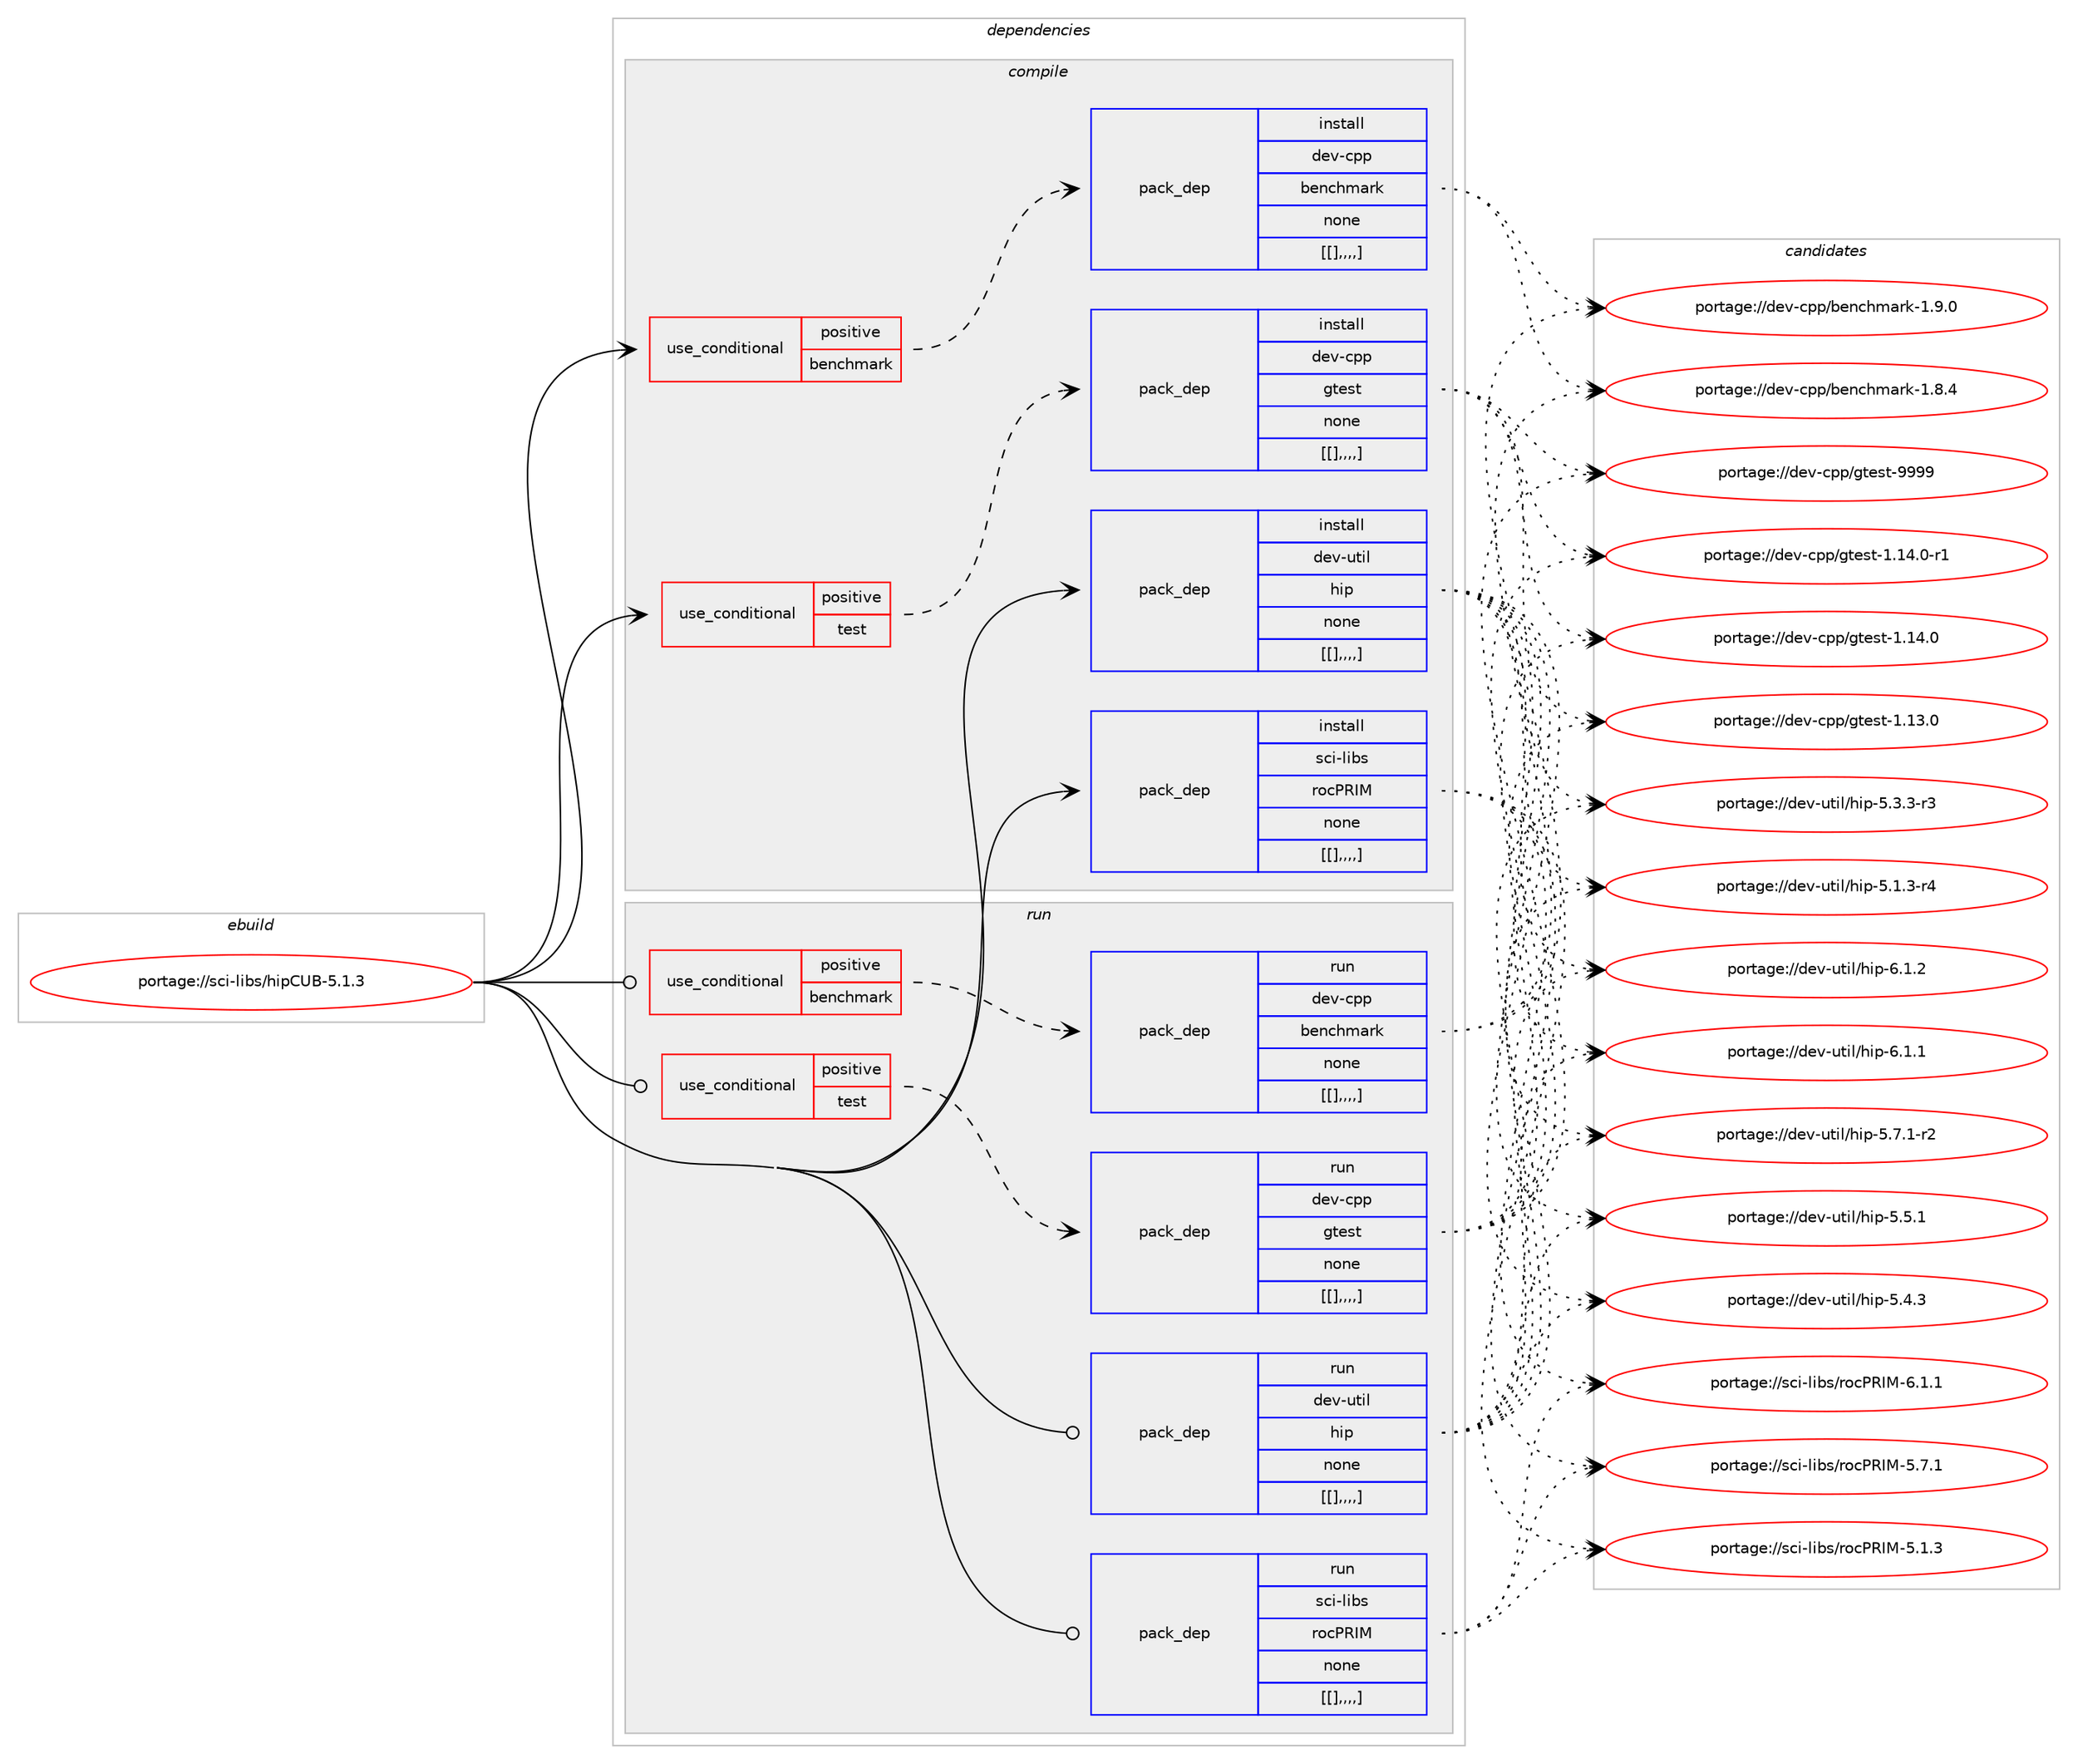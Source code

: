 digraph prolog {

# *************
# Graph options
# *************

newrank=true;
concentrate=true;
compound=true;
graph [rankdir=LR,fontname=Helvetica,fontsize=10,ranksep=1.5];#, ranksep=2.5, nodesep=0.2];
edge  [arrowhead=vee];
node  [fontname=Helvetica,fontsize=10];

# **********
# The ebuild
# **********

subgraph cluster_leftcol {
color=gray;
label=<<i>ebuild</i>>;
id [label="portage://sci-libs/hipCUB-5.1.3", color=red, width=4, href="../sci-libs/hipCUB-5.1.3.svg"];
}

# ****************
# The dependencies
# ****************

subgraph cluster_midcol {
color=gray;
label=<<i>dependencies</i>>;
subgraph cluster_compile {
fillcolor="#eeeeee";
style=filled;
label=<<i>compile</i>>;
subgraph cond110446 {
dependency418570 [label=<<TABLE BORDER="0" CELLBORDER="1" CELLSPACING="0" CELLPADDING="4"><TR><TD ROWSPAN="3" CELLPADDING="10">use_conditional</TD></TR><TR><TD>positive</TD></TR><TR><TD>benchmark</TD></TR></TABLE>>, shape=none, color=red];
subgraph pack305121 {
dependency418571 [label=<<TABLE BORDER="0" CELLBORDER="1" CELLSPACING="0" CELLPADDING="4" WIDTH="220"><TR><TD ROWSPAN="6" CELLPADDING="30">pack_dep</TD></TR><TR><TD WIDTH="110">install</TD></TR><TR><TD>dev-cpp</TD></TR><TR><TD>benchmark</TD></TR><TR><TD>none</TD></TR><TR><TD>[[],,,,]</TD></TR></TABLE>>, shape=none, color=blue];
}
dependency418570:e -> dependency418571:w [weight=20,style="dashed",arrowhead="vee"];
}
id:e -> dependency418570:w [weight=20,style="solid",arrowhead="vee"];
subgraph cond110447 {
dependency418572 [label=<<TABLE BORDER="0" CELLBORDER="1" CELLSPACING="0" CELLPADDING="4"><TR><TD ROWSPAN="3" CELLPADDING="10">use_conditional</TD></TR><TR><TD>positive</TD></TR><TR><TD>test</TD></TR></TABLE>>, shape=none, color=red];
subgraph pack305122 {
dependency418573 [label=<<TABLE BORDER="0" CELLBORDER="1" CELLSPACING="0" CELLPADDING="4" WIDTH="220"><TR><TD ROWSPAN="6" CELLPADDING="30">pack_dep</TD></TR><TR><TD WIDTH="110">install</TD></TR><TR><TD>dev-cpp</TD></TR><TR><TD>gtest</TD></TR><TR><TD>none</TD></TR><TR><TD>[[],,,,]</TD></TR></TABLE>>, shape=none, color=blue];
}
dependency418572:e -> dependency418573:w [weight=20,style="dashed",arrowhead="vee"];
}
id:e -> dependency418572:w [weight=20,style="solid",arrowhead="vee"];
subgraph pack305123 {
dependency418574 [label=<<TABLE BORDER="0" CELLBORDER="1" CELLSPACING="0" CELLPADDING="4" WIDTH="220"><TR><TD ROWSPAN="6" CELLPADDING="30">pack_dep</TD></TR><TR><TD WIDTH="110">install</TD></TR><TR><TD>dev-util</TD></TR><TR><TD>hip</TD></TR><TR><TD>none</TD></TR><TR><TD>[[],,,,]</TD></TR></TABLE>>, shape=none, color=blue];
}
id:e -> dependency418574:w [weight=20,style="solid",arrowhead="vee"];
subgraph pack305124 {
dependency418575 [label=<<TABLE BORDER="0" CELLBORDER="1" CELLSPACING="0" CELLPADDING="4" WIDTH="220"><TR><TD ROWSPAN="6" CELLPADDING="30">pack_dep</TD></TR><TR><TD WIDTH="110">install</TD></TR><TR><TD>sci-libs</TD></TR><TR><TD>rocPRIM</TD></TR><TR><TD>none</TD></TR><TR><TD>[[],,,,]</TD></TR></TABLE>>, shape=none, color=blue];
}
id:e -> dependency418575:w [weight=20,style="solid",arrowhead="vee"];
}
subgraph cluster_compileandrun {
fillcolor="#eeeeee";
style=filled;
label=<<i>compile and run</i>>;
}
subgraph cluster_run {
fillcolor="#eeeeee";
style=filled;
label=<<i>run</i>>;
subgraph cond110448 {
dependency418576 [label=<<TABLE BORDER="0" CELLBORDER="1" CELLSPACING="0" CELLPADDING="4"><TR><TD ROWSPAN="3" CELLPADDING="10">use_conditional</TD></TR><TR><TD>positive</TD></TR><TR><TD>benchmark</TD></TR></TABLE>>, shape=none, color=red];
subgraph pack305125 {
dependency418577 [label=<<TABLE BORDER="0" CELLBORDER="1" CELLSPACING="0" CELLPADDING="4" WIDTH="220"><TR><TD ROWSPAN="6" CELLPADDING="30">pack_dep</TD></TR><TR><TD WIDTH="110">run</TD></TR><TR><TD>dev-cpp</TD></TR><TR><TD>benchmark</TD></TR><TR><TD>none</TD></TR><TR><TD>[[],,,,]</TD></TR></TABLE>>, shape=none, color=blue];
}
dependency418576:e -> dependency418577:w [weight=20,style="dashed",arrowhead="vee"];
}
id:e -> dependency418576:w [weight=20,style="solid",arrowhead="odot"];
subgraph cond110449 {
dependency418578 [label=<<TABLE BORDER="0" CELLBORDER="1" CELLSPACING="0" CELLPADDING="4"><TR><TD ROWSPAN="3" CELLPADDING="10">use_conditional</TD></TR><TR><TD>positive</TD></TR><TR><TD>test</TD></TR></TABLE>>, shape=none, color=red];
subgraph pack305126 {
dependency418579 [label=<<TABLE BORDER="0" CELLBORDER="1" CELLSPACING="0" CELLPADDING="4" WIDTH="220"><TR><TD ROWSPAN="6" CELLPADDING="30">pack_dep</TD></TR><TR><TD WIDTH="110">run</TD></TR><TR><TD>dev-cpp</TD></TR><TR><TD>gtest</TD></TR><TR><TD>none</TD></TR><TR><TD>[[],,,,]</TD></TR></TABLE>>, shape=none, color=blue];
}
dependency418578:e -> dependency418579:w [weight=20,style="dashed",arrowhead="vee"];
}
id:e -> dependency418578:w [weight=20,style="solid",arrowhead="odot"];
subgraph pack305127 {
dependency418580 [label=<<TABLE BORDER="0" CELLBORDER="1" CELLSPACING="0" CELLPADDING="4" WIDTH="220"><TR><TD ROWSPAN="6" CELLPADDING="30">pack_dep</TD></TR><TR><TD WIDTH="110">run</TD></TR><TR><TD>dev-util</TD></TR><TR><TD>hip</TD></TR><TR><TD>none</TD></TR><TR><TD>[[],,,,]</TD></TR></TABLE>>, shape=none, color=blue];
}
id:e -> dependency418580:w [weight=20,style="solid",arrowhead="odot"];
subgraph pack305128 {
dependency418581 [label=<<TABLE BORDER="0" CELLBORDER="1" CELLSPACING="0" CELLPADDING="4" WIDTH="220"><TR><TD ROWSPAN="6" CELLPADDING="30">pack_dep</TD></TR><TR><TD WIDTH="110">run</TD></TR><TR><TD>sci-libs</TD></TR><TR><TD>rocPRIM</TD></TR><TR><TD>none</TD></TR><TR><TD>[[],,,,]</TD></TR></TABLE>>, shape=none, color=blue];
}
id:e -> dependency418581:w [weight=20,style="solid",arrowhead="odot"];
}
}

# **************
# The candidates
# **************

subgraph cluster_choices {
rank=same;
color=gray;
label=<<i>candidates</i>>;

subgraph choice305121 {
color=black;
nodesep=1;
choice100101118459911211247981011109910410997114107454946574648 [label="portage://dev-cpp/benchmark-1.9.0", color=red, width=4,href="../dev-cpp/benchmark-1.9.0.svg"];
choice100101118459911211247981011109910410997114107454946564652 [label="portage://dev-cpp/benchmark-1.8.4", color=red, width=4,href="../dev-cpp/benchmark-1.8.4.svg"];
dependency418571:e -> choice100101118459911211247981011109910410997114107454946574648:w [style=dotted,weight="100"];
dependency418571:e -> choice100101118459911211247981011109910410997114107454946564652:w [style=dotted,weight="100"];
}
subgraph choice305122 {
color=black;
nodesep=1;
choice1001011184599112112471031161011151164557575757 [label="portage://dev-cpp/gtest-9999", color=red, width=4,href="../dev-cpp/gtest-9999.svg"];
choice100101118459911211247103116101115116454946495246484511449 [label="portage://dev-cpp/gtest-1.14.0-r1", color=red, width=4,href="../dev-cpp/gtest-1.14.0-r1.svg"];
choice10010111845991121124710311610111511645494649524648 [label="portage://dev-cpp/gtest-1.14.0", color=red, width=4,href="../dev-cpp/gtest-1.14.0.svg"];
choice10010111845991121124710311610111511645494649514648 [label="portage://dev-cpp/gtest-1.13.0", color=red, width=4,href="../dev-cpp/gtest-1.13.0.svg"];
dependency418573:e -> choice1001011184599112112471031161011151164557575757:w [style=dotted,weight="100"];
dependency418573:e -> choice100101118459911211247103116101115116454946495246484511449:w [style=dotted,weight="100"];
dependency418573:e -> choice10010111845991121124710311610111511645494649524648:w [style=dotted,weight="100"];
dependency418573:e -> choice10010111845991121124710311610111511645494649514648:w [style=dotted,weight="100"];
}
subgraph choice305123 {
color=black;
nodesep=1;
choice1001011184511711610510847104105112455446494650 [label="portage://dev-util/hip-6.1.2", color=red, width=4,href="../dev-util/hip-6.1.2.svg"];
choice1001011184511711610510847104105112455446494649 [label="portage://dev-util/hip-6.1.1", color=red, width=4,href="../dev-util/hip-6.1.1.svg"];
choice10010111845117116105108471041051124553465546494511450 [label="portage://dev-util/hip-5.7.1-r2", color=red, width=4,href="../dev-util/hip-5.7.1-r2.svg"];
choice1001011184511711610510847104105112455346534649 [label="portage://dev-util/hip-5.5.1", color=red, width=4,href="../dev-util/hip-5.5.1.svg"];
choice1001011184511711610510847104105112455346524651 [label="portage://dev-util/hip-5.4.3", color=red, width=4,href="../dev-util/hip-5.4.3.svg"];
choice10010111845117116105108471041051124553465146514511451 [label="portage://dev-util/hip-5.3.3-r3", color=red, width=4,href="../dev-util/hip-5.3.3-r3.svg"];
choice10010111845117116105108471041051124553464946514511452 [label="portage://dev-util/hip-5.1.3-r4", color=red, width=4,href="../dev-util/hip-5.1.3-r4.svg"];
dependency418574:e -> choice1001011184511711610510847104105112455446494650:w [style=dotted,weight="100"];
dependency418574:e -> choice1001011184511711610510847104105112455446494649:w [style=dotted,weight="100"];
dependency418574:e -> choice10010111845117116105108471041051124553465546494511450:w [style=dotted,weight="100"];
dependency418574:e -> choice1001011184511711610510847104105112455346534649:w [style=dotted,weight="100"];
dependency418574:e -> choice1001011184511711610510847104105112455346524651:w [style=dotted,weight="100"];
dependency418574:e -> choice10010111845117116105108471041051124553465146514511451:w [style=dotted,weight="100"];
dependency418574:e -> choice10010111845117116105108471041051124553464946514511452:w [style=dotted,weight="100"];
}
subgraph choice305124 {
color=black;
nodesep=1;
choice115991054510810598115471141119980827377455446494649 [label="portage://sci-libs/rocPRIM-6.1.1", color=red, width=4,href="../sci-libs/rocPRIM-6.1.1.svg"];
choice115991054510810598115471141119980827377455346554649 [label="portage://sci-libs/rocPRIM-5.7.1", color=red, width=4,href="../sci-libs/rocPRIM-5.7.1.svg"];
choice115991054510810598115471141119980827377455346494651 [label="portage://sci-libs/rocPRIM-5.1.3", color=red, width=4,href="../sci-libs/rocPRIM-5.1.3.svg"];
dependency418575:e -> choice115991054510810598115471141119980827377455446494649:w [style=dotted,weight="100"];
dependency418575:e -> choice115991054510810598115471141119980827377455346554649:w [style=dotted,weight="100"];
dependency418575:e -> choice115991054510810598115471141119980827377455346494651:w [style=dotted,weight="100"];
}
subgraph choice305125 {
color=black;
nodesep=1;
choice100101118459911211247981011109910410997114107454946574648 [label="portage://dev-cpp/benchmark-1.9.0", color=red, width=4,href="../dev-cpp/benchmark-1.9.0.svg"];
choice100101118459911211247981011109910410997114107454946564652 [label="portage://dev-cpp/benchmark-1.8.4", color=red, width=4,href="../dev-cpp/benchmark-1.8.4.svg"];
dependency418577:e -> choice100101118459911211247981011109910410997114107454946574648:w [style=dotted,weight="100"];
dependency418577:e -> choice100101118459911211247981011109910410997114107454946564652:w [style=dotted,weight="100"];
}
subgraph choice305126 {
color=black;
nodesep=1;
choice1001011184599112112471031161011151164557575757 [label="portage://dev-cpp/gtest-9999", color=red, width=4,href="../dev-cpp/gtest-9999.svg"];
choice100101118459911211247103116101115116454946495246484511449 [label="portage://dev-cpp/gtest-1.14.0-r1", color=red, width=4,href="../dev-cpp/gtest-1.14.0-r1.svg"];
choice10010111845991121124710311610111511645494649524648 [label="portage://dev-cpp/gtest-1.14.0", color=red, width=4,href="../dev-cpp/gtest-1.14.0.svg"];
choice10010111845991121124710311610111511645494649514648 [label="portage://dev-cpp/gtest-1.13.0", color=red, width=4,href="../dev-cpp/gtest-1.13.0.svg"];
dependency418579:e -> choice1001011184599112112471031161011151164557575757:w [style=dotted,weight="100"];
dependency418579:e -> choice100101118459911211247103116101115116454946495246484511449:w [style=dotted,weight="100"];
dependency418579:e -> choice10010111845991121124710311610111511645494649524648:w [style=dotted,weight="100"];
dependency418579:e -> choice10010111845991121124710311610111511645494649514648:w [style=dotted,weight="100"];
}
subgraph choice305127 {
color=black;
nodesep=1;
choice1001011184511711610510847104105112455446494650 [label="portage://dev-util/hip-6.1.2", color=red, width=4,href="../dev-util/hip-6.1.2.svg"];
choice1001011184511711610510847104105112455446494649 [label="portage://dev-util/hip-6.1.1", color=red, width=4,href="../dev-util/hip-6.1.1.svg"];
choice10010111845117116105108471041051124553465546494511450 [label="portage://dev-util/hip-5.7.1-r2", color=red, width=4,href="../dev-util/hip-5.7.1-r2.svg"];
choice1001011184511711610510847104105112455346534649 [label="portage://dev-util/hip-5.5.1", color=red, width=4,href="../dev-util/hip-5.5.1.svg"];
choice1001011184511711610510847104105112455346524651 [label="portage://dev-util/hip-5.4.3", color=red, width=4,href="../dev-util/hip-5.4.3.svg"];
choice10010111845117116105108471041051124553465146514511451 [label="portage://dev-util/hip-5.3.3-r3", color=red, width=4,href="../dev-util/hip-5.3.3-r3.svg"];
choice10010111845117116105108471041051124553464946514511452 [label="portage://dev-util/hip-5.1.3-r4", color=red, width=4,href="../dev-util/hip-5.1.3-r4.svg"];
dependency418580:e -> choice1001011184511711610510847104105112455446494650:w [style=dotted,weight="100"];
dependency418580:e -> choice1001011184511711610510847104105112455446494649:w [style=dotted,weight="100"];
dependency418580:e -> choice10010111845117116105108471041051124553465546494511450:w [style=dotted,weight="100"];
dependency418580:e -> choice1001011184511711610510847104105112455346534649:w [style=dotted,weight="100"];
dependency418580:e -> choice1001011184511711610510847104105112455346524651:w [style=dotted,weight="100"];
dependency418580:e -> choice10010111845117116105108471041051124553465146514511451:w [style=dotted,weight="100"];
dependency418580:e -> choice10010111845117116105108471041051124553464946514511452:w [style=dotted,weight="100"];
}
subgraph choice305128 {
color=black;
nodesep=1;
choice115991054510810598115471141119980827377455446494649 [label="portage://sci-libs/rocPRIM-6.1.1", color=red, width=4,href="../sci-libs/rocPRIM-6.1.1.svg"];
choice115991054510810598115471141119980827377455346554649 [label="portage://sci-libs/rocPRIM-5.7.1", color=red, width=4,href="../sci-libs/rocPRIM-5.7.1.svg"];
choice115991054510810598115471141119980827377455346494651 [label="portage://sci-libs/rocPRIM-5.1.3", color=red, width=4,href="../sci-libs/rocPRIM-5.1.3.svg"];
dependency418581:e -> choice115991054510810598115471141119980827377455446494649:w [style=dotted,weight="100"];
dependency418581:e -> choice115991054510810598115471141119980827377455346554649:w [style=dotted,weight="100"];
dependency418581:e -> choice115991054510810598115471141119980827377455346494651:w [style=dotted,weight="100"];
}
}

}
